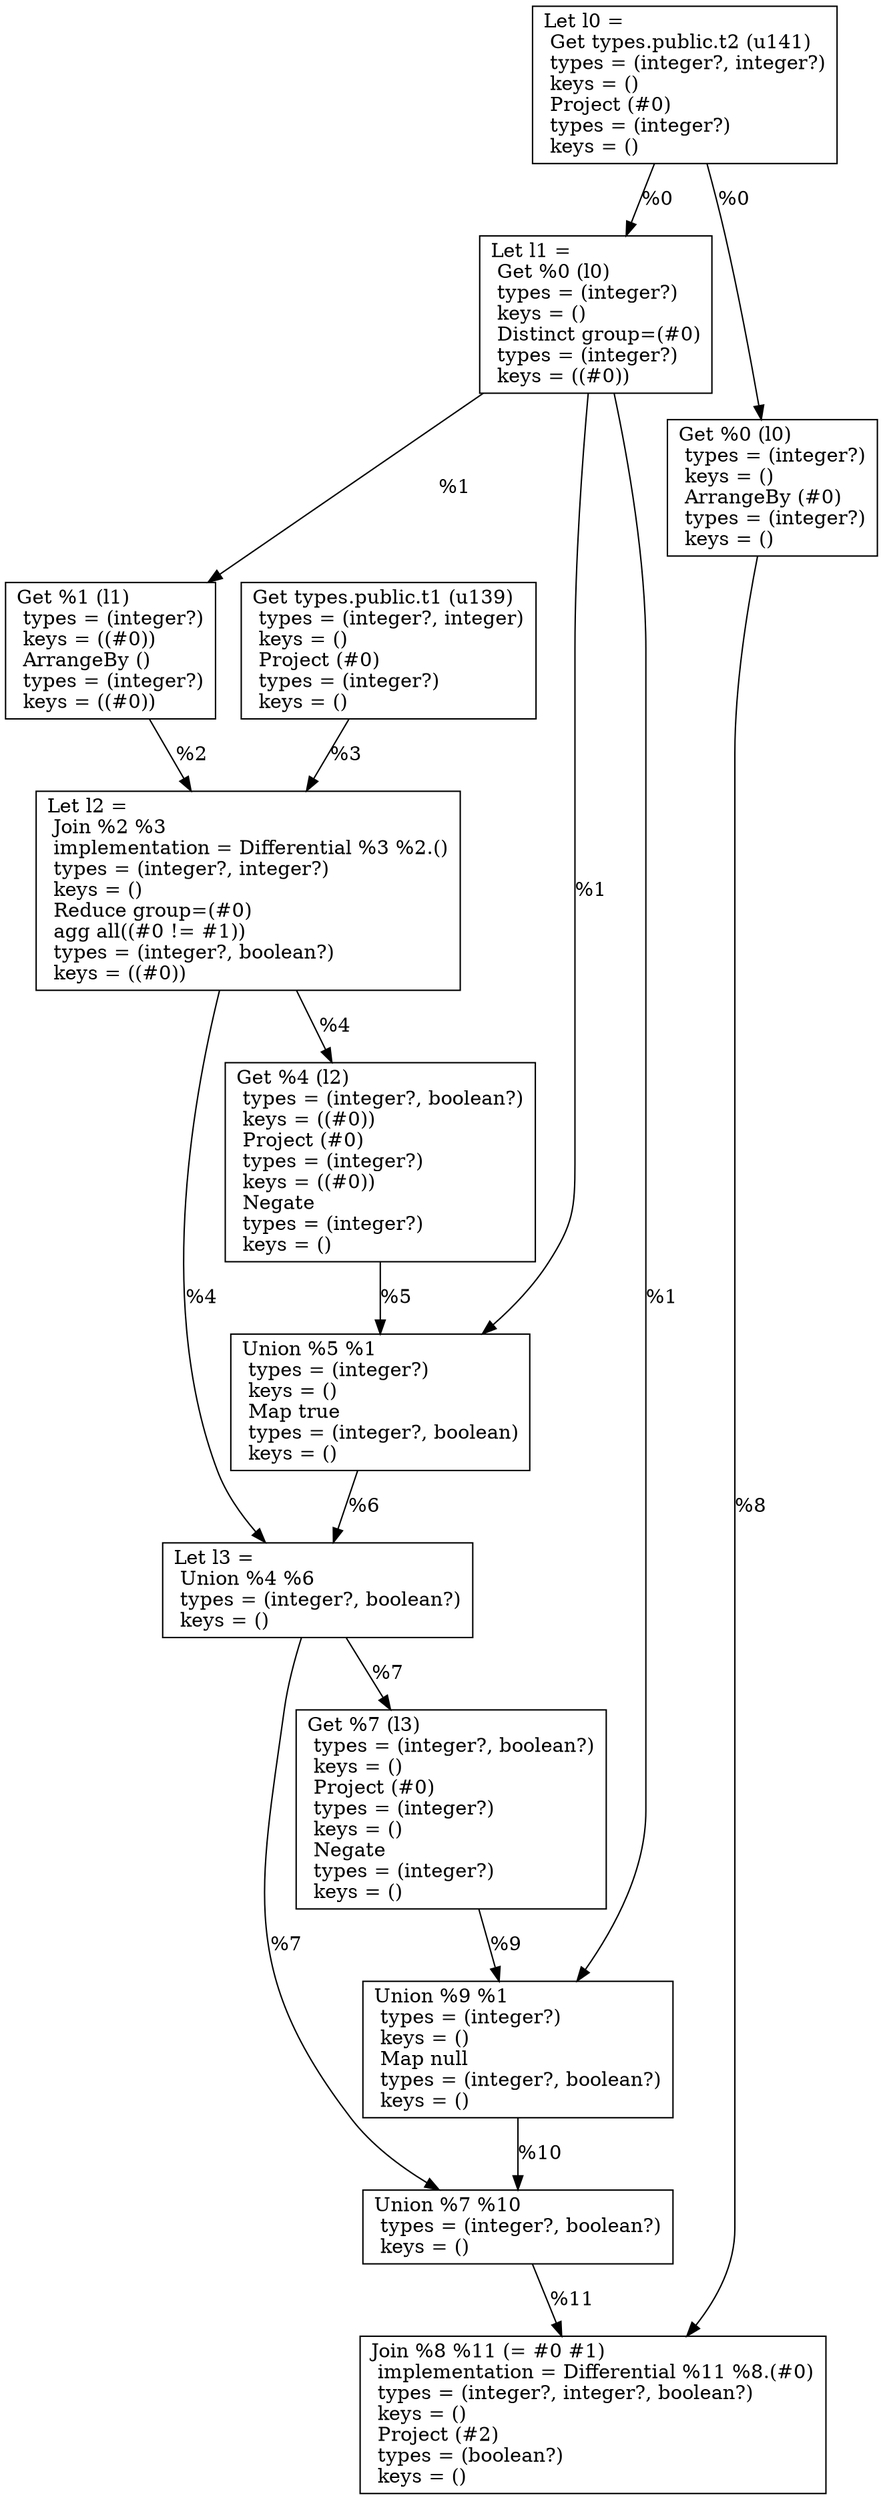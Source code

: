 digraph G {
    node0 [shape = record, label="Let l0 =\l Get types.public.t2 (u141)\l  types = (integer?, integer?)\l  keys = ()\l Project (#0)\l  types = (integer?)\l  keys = ()\l"]
    node1 [shape = record, label="Let l1 =\l Get %0 (l0)\l  types = (integer?)\l  keys = ()\l Distinct group=(#0)\l  types = (integer?)\l  keys = ((#0))\l"]
    node2 [shape = record, label=" Get %1 (l1)\l  types = (integer?)\l  keys = ((#0))\l ArrangeBy ()\l  types = (integer?)\l  keys = ((#0))\l"]
    node3 [shape = record, label=" Get types.public.t1 (u139)\l  types = (integer?, integer)\l  keys = ()\l Project (#0)\l  types = (integer?)\l  keys = ()\l"]
    node4 [shape = record, label="Let l2 =\l Join %2 %3\l  implementation = Differential %3 %2.()\l  types = (integer?, integer?)\l  keys = ()\l Reduce group=(#0)\l  agg all((#0 != #1))\l  types = (integer?, boolean?)\l  keys = ((#0))\l"]
    node5 [shape = record, label=" Get %4 (l2)\l  types = (integer?, boolean?)\l  keys = ((#0))\l Project (#0)\l  types = (integer?)\l  keys = ((#0))\l Negate\l  types = (integer?)\l  keys = ()\l"]
    node6 [shape = record, label=" Union %5 %1\l  types = (integer?)\l  keys = ()\l Map true\l  types = (integer?, boolean)\l  keys = ()\l"]
    node7 [shape = record, label="Let l3 =\l Union %4 %6\l  types = (integer?, boolean?)\l  keys = ()\l"]
    node8 [shape = record, label=" Get %0 (l0)\l  types = (integer?)\l  keys = ()\l ArrangeBy (#0)\l  types = (integer?)\l  keys = ()\l"]
    node9 [shape = record, label=" Get %7 (l3)\l  types = (integer?, boolean?)\l  keys = ()\l Project (#0)\l  types = (integer?)\l  keys = ()\l Negate\l  types = (integer?)\l  keys = ()\l"]
    node10 [shape = record, label=" Union %9 %1\l  types = (integer?)\l  keys = ()\l Map null\l  types = (integer?, boolean?)\l  keys = ()\l"]
    node11 [shape = record, label=" Union %7 %10\l  types = (integer?, boolean?)\l  keys = ()\l"]
    node12 [shape = record, label=" Join %8 %11 (= #0 #1)\l  implementation = Differential %11 %8.(#0)\l  types = (integer?, integer?, boolean?)\l  keys = ()\l Project (#2)\l  types = (boolean?)\l  keys = ()\l"]
    node2 -> node4 [label = "%2\l"]
    node7 -> node9 [label = "%7\l"]
    node4 -> node7 [label = "%4\l"]
    node9 -> node10 [label = "%9\l"]
    node1 -> node2 [label = "%1\l"]
    node6 -> node7 [label = "%6\l"]
    node4 -> node5 [label = "%4\l"]
    node5 -> node6 [label = "%5\l"]
    node0 -> node1 [label = "%0\l"]
    node1 -> node6 [label = "%1\l"]
    node1 -> node10 [label = "%1\l"]
    node8 -> node12 [label = "%8\l"]
    node11 -> node12 [label = "%11\l"]
    node7 -> node11 [label = "%7\l"]
    node3 -> node4 [label = "%3\l"]
    node0 -> node8 [label = "%0\l"]
    node10 -> node11 [label = "%10\l"]
}
